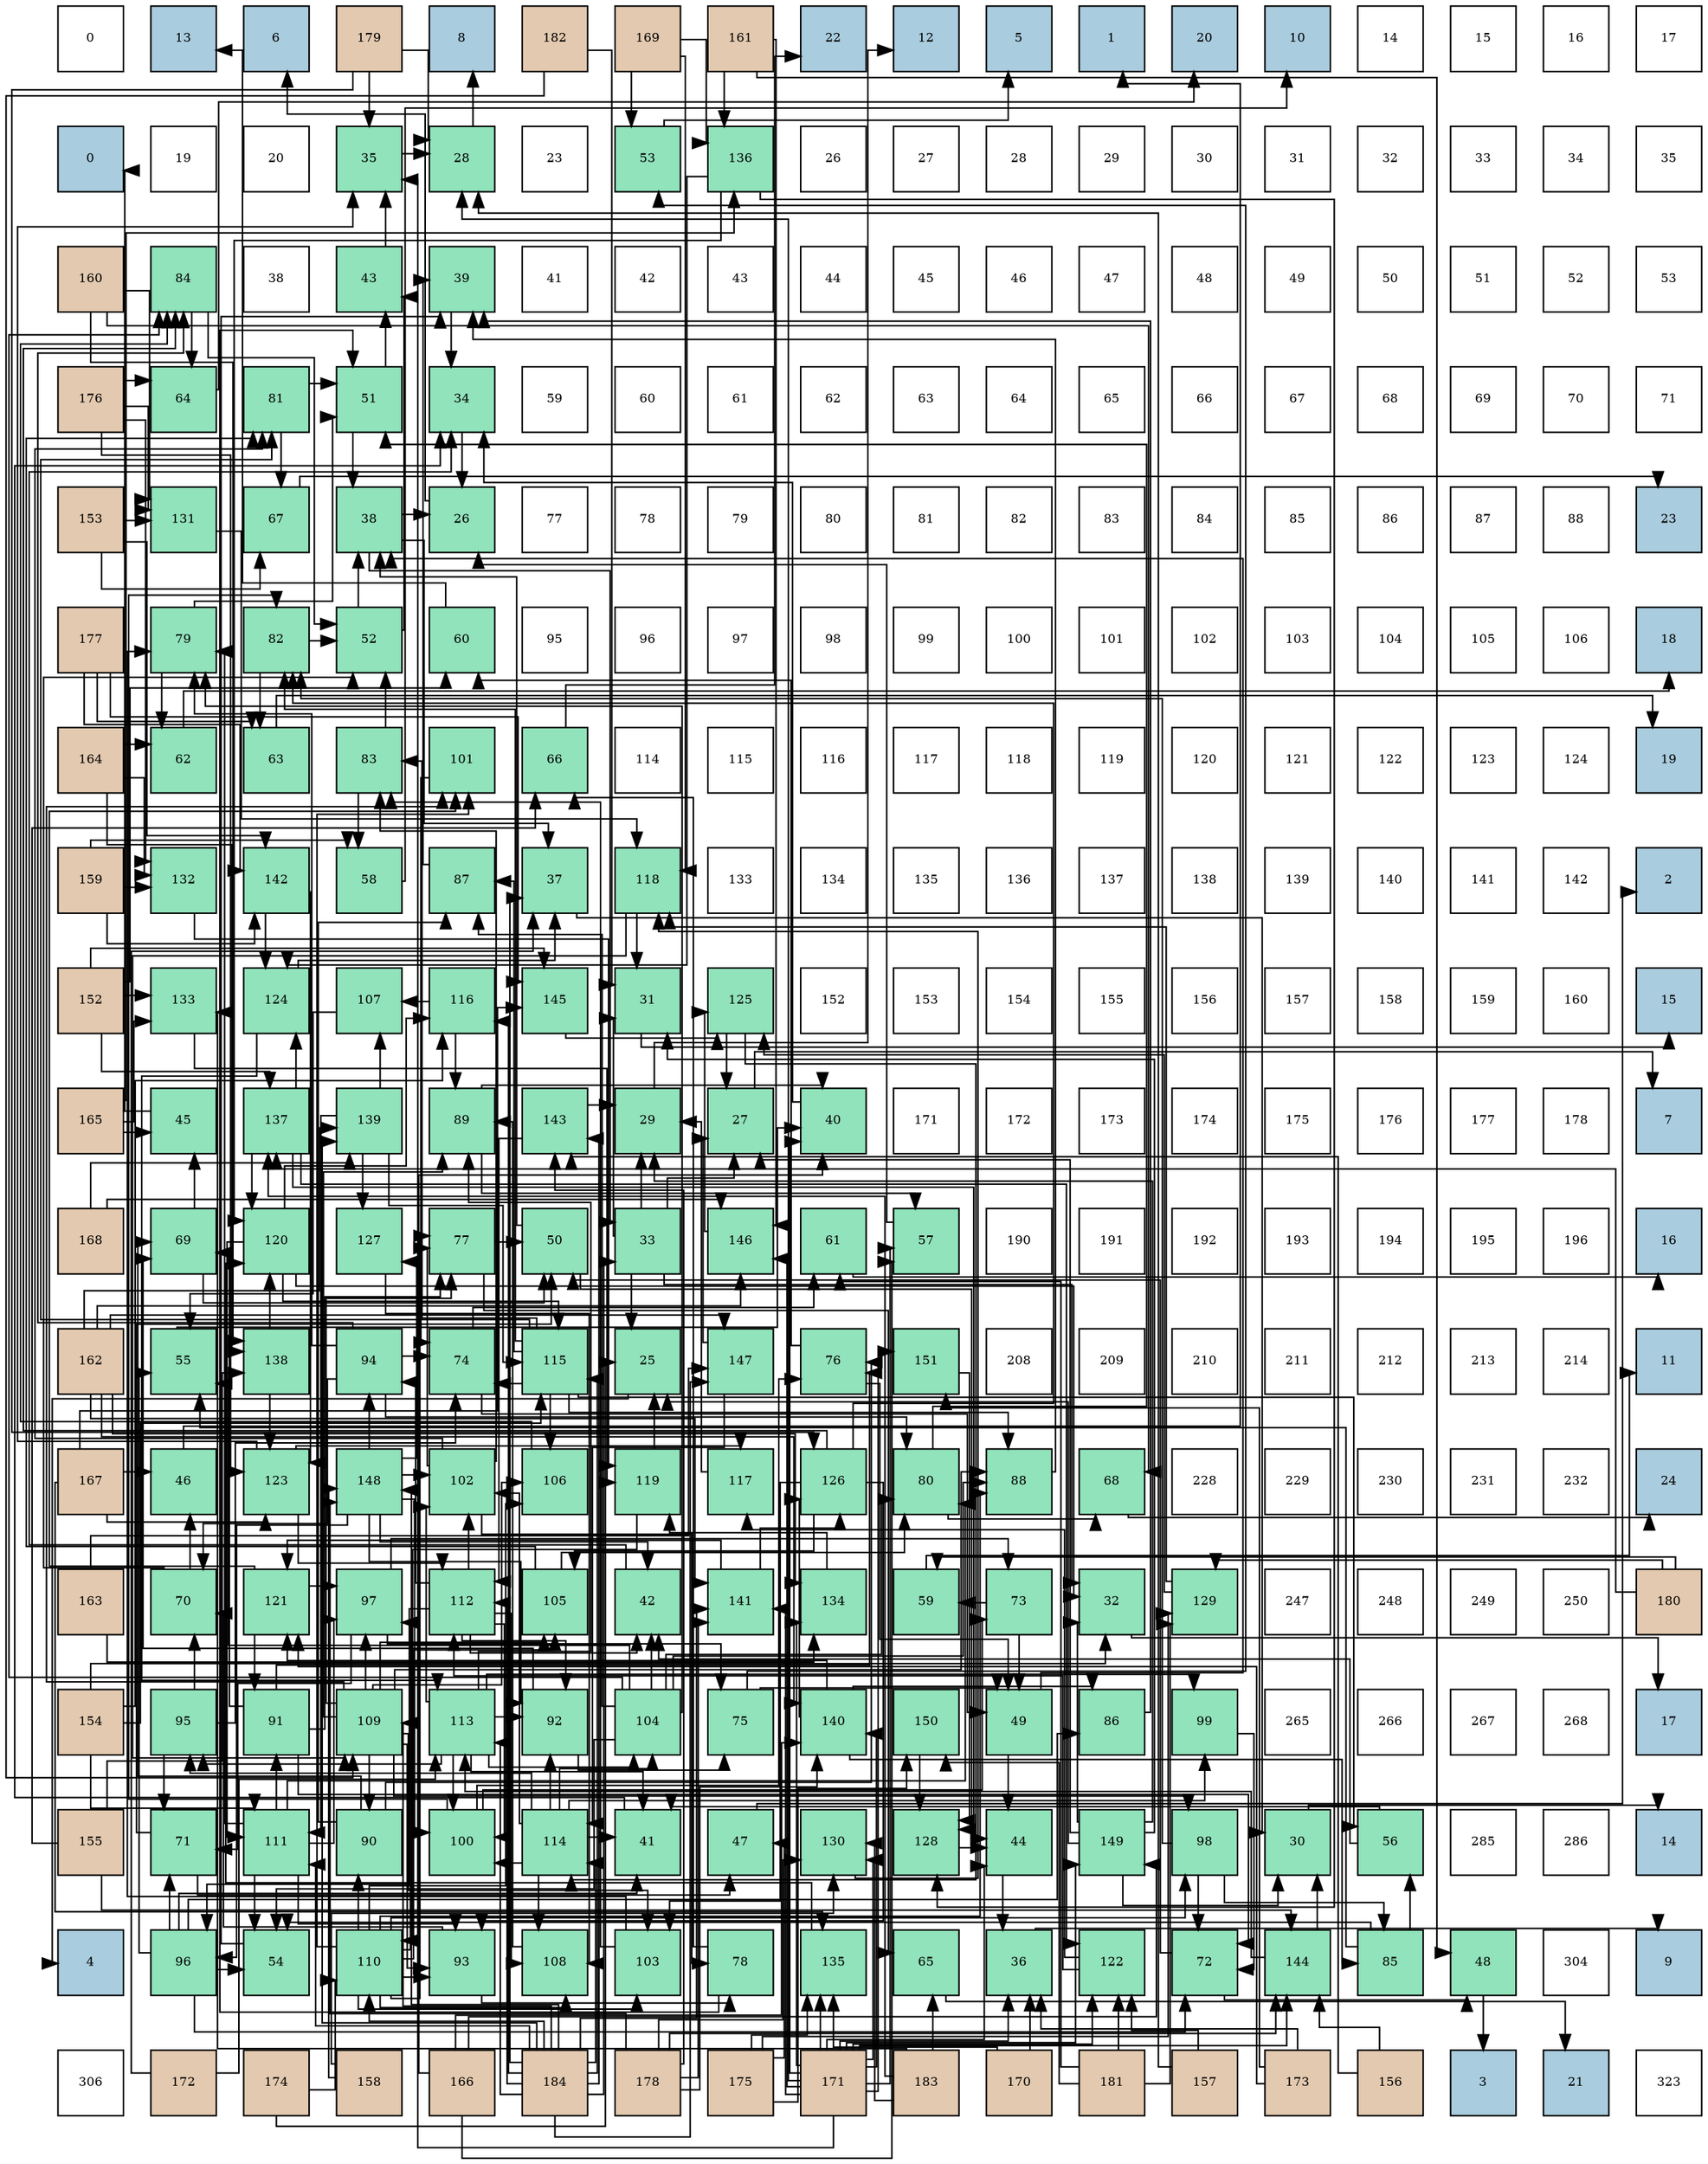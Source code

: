 digraph layout{
 rankdir=TB;
 splines=ortho;
 node [style=filled shape=square fixedsize=true width=0.6];
0[label="0", fontsize=8, fillcolor="#ffffff"];
1[label="13", fontsize=8, fillcolor="#a9ccde"];
2[label="6", fontsize=8, fillcolor="#a9ccde"];
3[label="179", fontsize=8, fillcolor="#e3c9af"];
4[label="8", fontsize=8, fillcolor="#a9ccde"];
5[label="182", fontsize=8, fillcolor="#e3c9af"];
6[label="169", fontsize=8, fillcolor="#e3c9af"];
7[label="161", fontsize=8, fillcolor="#e3c9af"];
8[label="22", fontsize=8, fillcolor="#a9ccde"];
9[label="12", fontsize=8, fillcolor="#a9ccde"];
10[label="5", fontsize=8, fillcolor="#a9ccde"];
11[label="1", fontsize=8, fillcolor="#a9ccde"];
12[label="20", fontsize=8, fillcolor="#a9ccde"];
13[label="10", fontsize=8, fillcolor="#a9ccde"];
14[label="14", fontsize=8, fillcolor="#ffffff"];
15[label="15", fontsize=8, fillcolor="#ffffff"];
16[label="16", fontsize=8, fillcolor="#ffffff"];
17[label="17", fontsize=8, fillcolor="#ffffff"];
18[label="0", fontsize=8, fillcolor="#a9ccde"];
19[label="19", fontsize=8, fillcolor="#ffffff"];
20[label="20", fontsize=8, fillcolor="#ffffff"];
21[label="35", fontsize=8, fillcolor="#91e3bb"];
22[label="28", fontsize=8, fillcolor="#91e3bb"];
23[label="23", fontsize=8, fillcolor="#ffffff"];
24[label="53", fontsize=8, fillcolor="#91e3bb"];
25[label="136", fontsize=8, fillcolor="#91e3bb"];
26[label="26", fontsize=8, fillcolor="#ffffff"];
27[label="27", fontsize=8, fillcolor="#ffffff"];
28[label="28", fontsize=8, fillcolor="#ffffff"];
29[label="29", fontsize=8, fillcolor="#ffffff"];
30[label="30", fontsize=8, fillcolor="#ffffff"];
31[label="31", fontsize=8, fillcolor="#ffffff"];
32[label="32", fontsize=8, fillcolor="#ffffff"];
33[label="33", fontsize=8, fillcolor="#ffffff"];
34[label="34", fontsize=8, fillcolor="#ffffff"];
35[label="35", fontsize=8, fillcolor="#ffffff"];
36[label="160", fontsize=8, fillcolor="#e3c9af"];
37[label="84", fontsize=8, fillcolor="#91e3bb"];
38[label="38", fontsize=8, fillcolor="#ffffff"];
39[label="43", fontsize=8, fillcolor="#91e3bb"];
40[label="39", fontsize=8, fillcolor="#91e3bb"];
41[label="41", fontsize=8, fillcolor="#ffffff"];
42[label="42", fontsize=8, fillcolor="#ffffff"];
43[label="43", fontsize=8, fillcolor="#ffffff"];
44[label="44", fontsize=8, fillcolor="#ffffff"];
45[label="45", fontsize=8, fillcolor="#ffffff"];
46[label="46", fontsize=8, fillcolor="#ffffff"];
47[label="47", fontsize=8, fillcolor="#ffffff"];
48[label="48", fontsize=8, fillcolor="#ffffff"];
49[label="49", fontsize=8, fillcolor="#ffffff"];
50[label="50", fontsize=8, fillcolor="#ffffff"];
51[label="51", fontsize=8, fillcolor="#ffffff"];
52[label="52", fontsize=8, fillcolor="#ffffff"];
53[label="53", fontsize=8, fillcolor="#ffffff"];
54[label="176", fontsize=8, fillcolor="#e3c9af"];
55[label="64", fontsize=8, fillcolor="#91e3bb"];
56[label="81", fontsize=8, fillcolor="#91e3bb"];
57[label="51", fontsize=8, fillcolor="#91e3bb"];
58[label="34", fontsize=8, fillcolor="#91e3bb"];
59[label="59", fontsize=8, fillcolor="#ffffff"];
60[label="60", fontsize=8, fillcolor="#ffffff"];
61[label="61", fontsize=8, fillcolor="#ffffff"];
62[label="62", fontsize=8, fillcolor="#ffffff"];
63[label="63", fontsize=8, fillcolor="#ffffff"];
64[label="64", fontsize=8, fillcolor="#ffffff"];
65[label="65", fontsize=8, fillcolor="#ffffff"];
66[label="66", fontsize=8, fillcolor="#ffffff"];
67[label="67", fontsize=8, fillcolor="#ffffff"];
68[label="68", fontsize=8, fillcolor="#ffffff"];
69[label="69", fontsize=8, fillcolor="#ffffff"];
70[label="70", fontsize=8, fillcolor="#ffffff"];
71[label="71", fontsize=8, fillcolor="#ffffff"];
72[label="153", fontsize=8, fillcolor="#e3c9af"];
73[label="131", fontsize=8, fillcolor="#91e3bb"];
74[label="67", fontsize=8, fillcolor="#91e3bb"];
75[label="38", fontsize=8, fillcolor="#91e3bb"];
76[label="26", fontsize=8, fillcolor="#91e3bb"];
77[label="77", fontsize=8, fillcolor="#ffffff"];
78[label="78", fontsize=8, fillcolor="#ffffff"];
79[label="79", fontsize=8, fillcolor="#ffffff"];
80[label="80", fontsize=8, fillcolor="#ffffff"];
81[label="81", fontsize=8, fillcolor="#ffffff"];
82[label="82", fontsize=8, fillcolor="#ffffff"];
83[label="83", fontsize=8, fillcolor="#ffffff"];
84[label="84", fontsize=8, fillcolor="#ffffff"];
85[label="85", fontsize=8, fillcolor="#ffffff"];
86[label="86", fontsize=8, fillcolor="#ffffff"];
87[label="87", fontsize=8, fillcolor="#ffffff"];
88[label="88", fontsize=8, fillcolor="#ffffff"];
89[label="23", fontsize=8, fillcolor="#a9ccde"];
90[label="177", fontsize=8, fillcolor="#e3c9af"];
91[label="79", fontsize=8, fillcolor="#91e3bb"];
92[label="82", fontsize=8, fillcolor="#91e3bb"];
93[label="52", fontsize=8, fillcolor="#91e3bb"];
94[label="60", fontsize=8, fillcolor="#91e3bb"];
95[label="95", fontsize=8, fillcolor="#ffffff"];
96[label="96", fontsize=8, fillcolor="#ffffff"];
97[label="97", fontsize=8, fillcolor="#ffffff"];
98[label="98", fontsize=8, fillcolor="#ffffff"];
99[label="99", fontsize=8, fillcolor="#ffffff"];
100[label="100", fontsize=8, fillcolor="#ffffff"];
101[label="101", fontsize=8, fillcolor="#ffffff"];
102[label="102", fontsize=8, fillcolor="#ffffff"];
103[label="103", fontsize=8, fillcolor="#ffffff"];
104[label="104", fontsize=8, fillcolor="#ffffff"];
105[label="105", fontsize=8, fillcolor="#ffffff"];
106[label="106", fontsize=8, fillcolor="#ffffff"];
107[label="18", fontsize=8, fillcolor="#a9ccde"];
108[label="164", fontsize=8, fillcolor="#e3c9af"];
109[label="62", fontsize=8, fillcolor="#91e3bb"];
110[label="63", fontsize=8, fillcolor="#91e3bb"];
111[label="83", fontsize=8, fillcolor="#91e3bb"];
112[label="101", fontsize=8, fillcolor="#91e3bb"];
113[label="66", fontsize=8, fillcolor="#91e3bb"];
114[label="114", fontsize=8, fillcolor="#ffffff"];
115[label="115", fontsize=8, fillcolor="#ffffff"];
116[label="116", fontsize=8, fillcolor="#ffffff"];
117[label="117", fontsize=8, fillcolor="#ffffff"];
118[label="118", fontsize=8, fillcolor="#ffffff"];
119[label="119", fontsize=8, fillcolor="#ffffff"];
120[label="120", fontsize=8, fillcolor="#ffffff"];
121[label="121", fontsize=8, fillcolor="#ffffff"];
122[label="122", fontsize=8, fillcolor="#ffffff"];
123[label="123", fontsize=8, fillcolor="#ffffff"];
124[label="124", fontsize=8, fillcolor="#ffffff"];
125[label="19", fontsize=8, fillcolor="#a9ccde"];
126[label="159", fontsize=8, fillcolor="#e3c9af"];
127[label="132", fontsize=8, fillcolor="#91e3bb"];
128[label="142", fontsize=8, fillcolor="#91e3bb"];
129[label="58", fontsize=8, fillcolor="#91e3bb"];
130[label="87", fontsize=8, fillcolor="#91e3bb"];
131[label="37", fontsize=8, fillcolor="#91e3bb"];
132[label="118", fontsize=8, fillcolor="#91e3bb"];
133[label="133", fontsize=8, fillcolor="#ffffff"];
134[label="134", fontsize=8, fillcolor="#ffffff"];
135[label="135", fontsize=8, fillcolor="#ffffff"];
136[label="136", fontsize=8, fillcolor="#ffffff"];
137[label="137", fontsize=8, fillcolor="#ffffff"];
138[label="138", fontsize=8, fillcolor="#ffffff"];
139[label="139", fontsize=8, fillcolor="#ffffff"];
140[label="140", fontsize=8, fillcolor="#ffffff"];
141[label="141", fontsize=8, fillcolor="#ffffff"];
142[label="142", fontsize=8, fillcolor="#ffffff"];
143[label="2", fontsize=8, fillcolor="#a9ccde"];
144[label="152", fontsize=8, fillcolor="#e3c9af"];
145[label="133", fontsize=8, fillcolor="#91e3bb"];
146[label="124", fontsize=8, fillcolor="#91e3bb"];
147[label="107", fontsize=8, fillcolor="#91e3bb"];
148[label="116", fontsize=8, fillcolor="#91e3bb"];
149[label="145", fontsize=8, fillcolor="#91e3bb"];
150[label="31", fontsize=8, fillcolor="#91e3bb"];
151[label="125", fontsize=8, fillcolor="#91e3bb"];
152[label="152", fontsize=8, fillcolor="#ffffff"];
153[label="153", fontsize=8, fillcolor="#ffffff"];
154[label="154", fontsize=8, fillcolor="#ffffff"];
155[label="155", fontsize=8, fillcolor="#ffffff"];
156[label="156", fontsize=8, fillcolor="#ffffff"];
157[label="157", fontsize=8, fillcolor="#ffffff"];
158[label="158", fontsize=8, fillcolor="#ffffff"];
159[label="159", fontsize=8, fillcolor="#ffffff"];
160[label="160", fontsize=8, fillcolor="#ffffff"];
161[label="15", fontsize=8, fillcolor="#a9ccde"];
162[label="165", fontsize=8, fillcolor="#e3c9af"];
163[label="45", fontsize=8, fillcolor="#91e3bb"];
164[label="137", fontsize=8, fillcolor="#91e3bb"];
165[label="139", fontsize=8, fillcolor="#91e3bb"];
166[label="89", fontsize=8, fillcolor="#91e3bb"];
167[label="143", fontsize=8, fillcolor="#91e3bb"];
168[label="29", fontsize=8, fillcolor="#91e3bb"];
169[label="27", fontsize=8, fillcolor="#91e3bb"];
170[label="40", fontsize=8, fillcolor="#91e3bb"];
171[label="171", fontsize=8, fillcolor="#ffffff"];
172[label="172", fontsize=8, fillcolor="#ffffff"];
173[label="173", fontsize=8, fillcolor="#ffffff"];
174[label="174", fontsize=8, fillcolor="#ffffff"];
175[label="175", fontsize=8, fillcolor="#ffffff"];
176[label="176", fontsize=8, fillcolor="#ffffff"];
177[label="177", fontsize=8, fillcolor="#ffffff"];
178[label="178", fontsize=8, fillcolor="#ffffff"];
179[label="7", fontsize=8, fillcolor="#a9ccde"];
180[label="168", fontsize=8, fillcolor="#e3c9af"];
181[label="69", fontsize=8, fillcolor="#91e3bb"];
182[label="120", fontsize=8, fillcolor="#91e3bb"];
183[label="127", fontsize=8, fillcolor="#91e3bb"];
184[label="77", fontsize=8, fillcolor="#91e3bb"];
185[label="50", fontsize=8, fillcolor="#91e3bb"];
186[label="33", fontsize=8, fillcolor="#91e3bb"];
187[label="146", fontsize=8, fillcolor="#91e3bb"];
188[label="61", fontsize=8, fillcolor="#91e3bb"];
189[label="57", fontsize=8, fillcolor="#91e3bb"];
190[label="190", fontsize=8, fillcolor="#ffffff"];
191[label="191", fontsize=8, fillcolor="#ffffff"];
192[label="192", fontsize=8, fillcolor="#ffffff"];
193[label="193", fontsize=8, fillcolor="#ffffff"];
194[label="194", fontsize=8, fillcolor="#ffffff"];
195[label="195", fontsize=8, fillcolor="#ffffff"];
196[label="196", fontsize=8, fillcolor="#ffffff"];
197[label="16", fontsize=8, fillcolor="#a9ccde"];
198[label="162", fontsize=8, fillcolor="#e3c9af"];
199[label="55", fontsize=8, fillcolor="#91e3bb"];
200[label="138", fontsize=8, fillcolor="#91e3bb"];
201[label="94", fontsize=8, fillcolor="#91e3bb"];
202[label="74", fontsize=8, fillcolor="#91e3bb"];
203[label="115", fontsize=8, fillcolor="#91e3bb"];
204[label="25", fontsize=8, fillcolor="#91e3bb"];
205[label="147", fontsize=8, fillcolor="#91e3bb"];
206[label="76", fontsize=8, fillcolor="#91e3bb"];
207[label="151", fontsize=8, fillcolor="#91e3bb"];
208[label="208", fontsize=8, fillcolor="#ffffff"];
209[label="209", fontsize=8, fillcolor="#ffffff"];
210[label="210", fontsize=8, fillcolor="#ffffff"];
211[label="211", fontsize=8, fillcolor="#ffffff"];
212[label="212", fontsize=8, fillcolor="#ffffff"];
213[label="213", fontsize=8, fillcolor="#ffffff"];
214[label="214", fontsize=8, fillcolor="#ffffff"];
215[label="11", fontsize=8, fillcolor="#a9ccde"];
216[label="167", fontsize=8, fillcolor="#e3c9af"];
217[label="46", fontsize=8, fillcolor="#91e3bb"];
218[label="123", fontsize=8, fillcolor="#91e3bb"];
219[label="148", fontsize=8, fillcolor="#91e3bb"];
220[label="102", fontsize=8, fillcolor="#91e3bb"];
221[label="106", fontsize=8, fillcolor="#91e3bb"];
222[label="119", fontsize=8, fillcolor="#91e3bb"];
223[label="117", fontsize=8, fillcolor="#91e3bb"];
224[label="126", fontsize=8, fillcolor="#91e3bb"];
225[label="80", fontsize=8, fillcolor="#91e3bb"];
226[label="88", fontsize=8, fillcolor="#91e3bb"];
227[label="68", fontsize=8, fillcolor="#91e3bb"];
228[label="228", fontsize=8, fillcolor="#ffffff"];
229[label="229", fontsize=8, fillcolor="#ffffff"];
230[label="230", fontsize=8, fillcolor="#ffffff"];
231[label="231", fontsize=8, fillcolor="#ffffff"];
232[label="232", fontsize=8, fillcolor="#ffffff"];
233[label="24", fontsize=8, fillcolor="#a9ccde"];
234[label="163", fontsize=8, fillcolor="#e3c9af"];
235[label="70", fontsize=8, fillcolor="#91e3bb"];
236[label="121", fontsize=8, fillcolor="#91e3bb"];
237[label="97", fontsize=8, fillcolor="#91e3bb"];
238[label="112", fontsize=8, fillcolor="#91e3bb"];
239[label="105", fontsize=8, fillcolor="#91e3bb"];
240[label="42", fontsize=8, fillcolor="#91e3bb"];
241[label="141", fontsize=8, fillcolor="#91e3bb"];
242[label="134", fontsize=8, fillcolor="#91e3bb"];
243[label="59", fontsize=8, fillcolor="#91e3bb"];
244[label="73", fontsize=8, fillcolor="#91e3bb"];
245[label="32", fontsize=8, fillcolor="#91e3bb"];
246[label="129", fontsize=8, fillcolor="#91e3bb"];
247[label="247", fontsize=8, fillcolor="#ffffff"];
248[label="248", fontsize=8, fillcolor="#ffffff"];
249[label="249", fontsize=8, fillcolor="#ffffff"];
250[label="250", fontsize=8, fillcolor="#ffffff"];
251[label="180", fontsize=8, fillcolor="#e3c9af"];
252[label="154", fontsize=8, fillcolor="#e3c9af"];
253[label="95", fontsize=8, fillcolor="#91e3bb"];
254[label="91", fontsize=8, fillcolor="#91e3bb"];
255[label="109", fontsize=8, fillcolor="#91e3bb"];
256[label="113", fontsize=8, fillcolor="#91e3bb"];
257[label="92", fontsize=8, fillcolor="#91e3bb"];
258[label="104", fontsize=8, fillcolor="#91e3bb"];
259[label="75", fontsize=8, fillcolor="#91e3bb"];
260[label="140", fontsize=8, fillcolor="#91e3bb"];
261[label="150", fontsize=8, fillcolor="#91e3bb"];
262[label="49", fontsize=8, fillcolor="#91e3bb"];
263[label="86", fontsize=8, fillcolor="#91e3bb"];
264[label="99", fontsize=8, fillcolor="#91e3bb"];
265[label="265", fontsize=8, fillcolor="#ffffff"];
266[label="266", fontsize=8, fillcolor="#ffffff"];
267[label="267", fontsize=8, fillcolor="#ffffff"];
268[label="268", fontsize=8, fillcolor="#ffffff"];
269[label="17", fontsize=8, fillcolor="#a9ccde"];
270[label="155", fontsize=8, fillcolor="#e3c9af"];
271[label="71", fontsize=8, fillcolor="#91e3bb"];
272[label="111", fontsize=8, fillcolor="#91e3bb"];
273[label="90", fontsize=8, fillcolor="#91e3bb"];
274[label="100", fontsize=8, fillcolor="#91e3bb"];
275[label="114", fontsize=8, fillcolor="#91e3bb"];
276[label="41", fontsize=8, fillcolor="#91e3bb"];
277[label="47", fontsize=8, fillcolor="#91e3bb"];
278[label="130", fontsize=8, fillcolor="#91e3bb"];
279[label="128", fontsize=8, fillcolor="#91e3bb"];
280[label="44", fontsize=8, fillcolor="#91e3bb"];
281[label="149", fontsize=8, fillcolor="#91e3bb"];
282[label="98", fontsize=8, fillcolor="#91e3bb"];
283[label="30", fontsize=8, fillcolor="#91e3bb"];
284[label="56", fontsize=8, fillcolor="#91e3bb"];
285[label="285", fontsize=8, fillcolor="#ffffff"];
286[label="286", fontsize=8, fillcolor="#ffffff"];
287[label="14", fontsize=8, fillcolor="#a9ccde"];
288[label="4", fontsize=8, fillcolor="#a9ccde"];
289[label="96", fontsize=8, fillcolor="#91e3bb"];
290[label="54", fontsize=8, fillcolor="#91e3bb"];
291[label="110", fontsize=8, fillcolor="#91e3bb"];
292[label="93", fontsize=8, fillcolor="#91e3bb"];
293[label="108", fontsize=8, fillcolor="#91e3bb"];
294[label="103", fontsize=8, fillcolor="#91e3bb"];
295[label="78", fontsize=8, fillcolor="#91e3bb"];
296[label="135", fontsize=8, fillcolor="#91e3bb"];
297[label="65", fontsize=8, fillcolor="#91e3bb"];
298[label="36", fontsize=8, fillcolor="#91e3bb"];
299[label="122", fontsize=8, fillcolor="#91e3bb"];
300[label="72", fontsize=8, fillcolor="#91e3bb"];
301[label="144", fontsize=8, fillcolor="#91e3bb"];
302[label="85", fontsize=8, fillcolor="#91e3bb"];
303[label="48", fontsize=8, fillcolor="#91e3bb"];
304[label="304", fontsize=8, fillcolor="#ffffff"];
305[label="9", fontsize=8, fillcolor="#a9ccde"];
306[label="306", fontsize=8, fillcolor="#ffffff"];
307[label="172", fontsize=8, fillcolor="#e3c9af"];
308[label="174", fontsize=8, fillcolor="#e3c9af"];
309[label="158", fontsize=8, fillcolor="#e3c9af"];
310[label="166", fontsize=8, fillcolor="#e3c9af"];
311[label="184", fontsize=8, fillcolor="#e3c9af"];
312[label="178", fontsize=8, fillcolor="#e3c9af"];
313[label="175", fontsize=8, fillcolor="#e3c9af"];
314[label="171", fontsize=8, fillcolor="#e3c9af"];
315[label="183", fontsize=8, fillcolor="#e3c9af"];
316[label="170", fontsize=8, fillcolor="#e3c9af"];
317[label="181", fontsize=8, fillcolor="#e3c9af"];
318[label="157", fontsize=8, fillcolor="#e3c9af"];
319[label="173", fontsize=8, fillcolor="#e3c9af"];
320[label="156", fontsize=8, fillcolor="#e3c9af"];
321[label="3", fontsize=8, fillcolor="#a9ccde"];
322[label="21", fontsize=8, fillcolor="#a9ccde"];
323[label="323", fontsize=8, fillcolor="#ffffff"];
edge [constraint=false, style=vis];204 -> 288;
76 -> 2;
169 -> 179;
22 -> 4;
168 -> 9;
283 -> 287;
150 -> 161;
245 -> 269;
186 -> 204;
186 -> 169;
186 -> 168;
186 -> 150;
186 -> 245;
58 -> 76;
21 -> 22;
298 -> 305;
131 -> 283;
75 -> 76;
75 -> 186;
75 -> 131;
40 -> 58;
170 -> 58;
276 -> 58;
240 -> 58;
39 -> 21;
280 -> 298;
163 -> 18;
217 -> 11;
277 -> 143;
303 -> 321;
262 -> 75;
262 -> 280;
185 -> 75;
185 -> 280;
57 -> 75;
57 -> 39;
93 -> 75;
93 -> 39;
24 -> 10;
290 -> 40;
199 -> 170;
284 -> 276;
284 -> 240;
189 -> 76;
129 -> 13;
243 -> 215;
94 -> 1;
188 -> 197;
109 -> 107;
110 -> 125;
55 -> 12;
297 -> 322;
113 -> 8;
74 -> 89;
227 -> 233;
181 -> 163;
181 -> 185;
235 -> 217;
235 -> 93;
271 -> 277;
271 -> 185;
300 -> 303;
300 -> 185;
244 -> 262;
244 -> 243;
202 -> 262;
202 -> 188;
259 -> 262;
259 -> 24;
206 -> 262;
206 -> 94;
184 -> 185;
184 -> 297;
295 -> 57;
295 -> 113;
91 -> 57;
91 -> 109;
225 -> 57;
225 -> 227;
56 -> 57;
56 -> 74;
92 -> 93;
92 -> 110;
111 -> 93;
111 -> 129;
37 -> 93;
37 -> 55;
302 -> 290;
302 -> 199;
302 -> 284;
263 -> 40;
130 -> 40;
226 -> 40;
166 -> 170;
166 -> 189;
273 -> 181;
273 -> 206;
273 -> 130;
254 -> 181;
254 -> 300;
254 -> 206;
254 -> 184;
257 -> 181;
257 -> 259;
292 -> 235;
292 -> 295;
201 -> 235;
201 -> 202;
201 -> 91;
201 -> 225;
201 -> 37;
253 -> 235;
253 -> 271;
253 -> 202;
289 -> 276;
289 -> 290;
289 -> 199;
289 -> 271;
289 -> 300;
289 -> 263;
237 -> 271;
237 -> 244;
237 -> 259;
282 -> 300;
282 -> 92;
282 -> 302;
264 -> 300;
274 -> 244;
274 -> 206;
274 -> 92;
112 -> 202;
220 -> 184;
220 -> 295;
220 -> 56;
220 -> 111;
294 -> 91;
294 -> 111;
258 -> 240;
258 -> 290;
258 -> 199;
258 -> 91;
258 -> 225;
258 -> 37;
258 -> 130;
258 -> 226;
239 -> 225;
239 -> 56;
221 -> 37;
147 -> 199;
293 -> 166;
255 -> 184;
255 -> 226;
255 -> 166;
255 -> 273;
255 -> 292;
255 -> 237;
255 -> 282;
255 -> 112;
255 -> 294;
255 -> 239;
255 -> 221;
291 -> 184;
291 -> 226;
291 -> 273;
291 -> 292;
291 -> 237;
291 -> 282;
291 -> 112;
291 -> 294;
291 -> 239;
291 -> 221;
291 -> 293;
272 -> 290;
272 -> 91;
272 -> 225;
272 -> 254;
272 -> 292;
272 -> 237;
238 -> 240;
238 -> 257;
238 -> 201;
238 -> 289;
238 -> 274;
238 -> 220;
238 -> 293;
256 -> 276;
256 -> 166;
256 -> 257;
256 -> 253;
256 -> 264;
256 -> 274;
256 -> 220;
256 -> 258;
275 -> 276;
275 -> 257;
275 -> 253;
275 -> 264;
275 -> 274;
275 -> 220;
275 -> 258;
275 -> 293;
203 -> 284;
203 -> 202;
203 -> 56;
203 -> 92;
203 -> 111;
203 -> 130;
203 -> 226;
203 -> 221;
148 -> 166;
148 -> 147;
223 -> 168;
132 -> 150;
132 -> 255;
222 -> 204;
222 -> 291;
182 -> 245;
182 -> 272;
182 -> 203;
182 -> 148;
236 -> 254;
236 -> 237;
236 -> 112;
299 -> 238;
299 -> 223;
218 -> 21;
218 -> 238;
218 -> 223;
146 -> 131;
146 -> 256;
151 -> 169;
151 -> 275;
224 -> 92;
224 -> 37;
224 -> 292;
224 -> 294;
224 -> 239;
183 -> 293;
279 -> 280;
246 -> 132;
246 -> 151;
278 -> 132;
73 -> 132;
127 -> 222;
145 -> 222;
242 -> 222;
296 -> 182;
25 -> 182;
25 -> 146;
25 -> 279;
164 -> 182;
164 -> 299;
164 -> 146;
164 -> 279;
200 -> 182;
200 -> 218;
165 -> 147;
165 -> 272;
165 -> 203;
165 -> 183;
260 -> 302;
260 -> 263;
260 -> 236;
260 -> 224;
241 -> 236;
241 -> 224;
128 -> 218;
128 -> 146;
167 -> 168;
167 -> 238;
301 -> 283;
301 -> 256;
149 -> 151;
187 -> 151;
205 -> 169;
205 -> 275;
219 -> 240;
219 -> 257;
219 -> 201;
219 -> 289;
219 -> 274;
219 -> 220;
219 -> 183;
281 -> 204;
281 -> 169;
281 -> 168;
281 -> 283;
281 -> 150;
281 -> 245;
261 -> 279;
207 -> 279;
144 -> 94;
144 -> 145;
144 -> 164;
144 -> 149;
72 -> 74;
72 -> 73;
72 -> 128;
252 -> 245;
252 -> 272;
252 -> 203;
252 -> 148;
270 -> 113;
270 -> 200;
270 -> 301;
320 -> 167;
320 -> 301;
318 -> 22;
318 -> 299;
309 -> 278;
309 -> 219;
126 -> 129;
126 -> 127;
126 -> 128;
36 -> 227;
36 -> 73;
36 -> 200;
7 -> 303;
7 -> 25;
7 -> 187;
198 -> 242;
198 -> 165;
198 -> 260;
198 -> 241;
198 -> 187;
198 -> 205;
234 -> 242;
234 -> 205;
108 -> 109;
108 -> 127;
108 -> 200;
162 -> 163;
162 -> 145;
162 -> 25;
310 -> 170;
310 -> 189;
310 -> 260;
310 -> 281;
216 -> 217;
216 -> 218;
216 -> 296;
216 -> 149;
180 -> 165;
180 -> 187;
6 -> 24;
6 -> 132;
6 -> 25;
316 -> 298;
316 -> 296;
314 -> 22;
314 -> 21;
314 -> 298;
314 -> 170;
314 -> 280;
314 -> 189;
314 -> 299;
314 -> 278;
314 -> 242;
314 -> 296;
314 -> 260;
314 -> 241;
314 -> 301;
314 -> 187;
314 -> 281;
314 -> 207;
307 -> 131;
307 -> 256;
319 -> 298;
319 -> 236;
319 -> 207;
308 -> 204;
308 -> 291;
313 -> 277;
313 -> 246;
313 -> 296;
313 -> 261;
54 -> 55;
54 -> 218;
54 -> 73;
54 -> 127;
90 -> 110;
90 -> 128;
90 -> 149;
312 -> 278;
312 -> 260;
312 -> 241;
312 -> 167;
312 -> 301;
312 -> 219;
3 -> 22;
3 -> 21;
3 -> 224;
251 -> 243;
251 -> 246;
251 -> 164;
317 -> 188;
317 -> 299;
317 -> 246;
317 -> 261;
5 -> 150;
5 -> 255;
315 -> 297;
315 -> 278;
315 -> 145;
315 -> 164;
311 -> 186;
311 -> 131;
311 -> 255;
311 -> 291;
311 -> 272;
311 -> 238;
311 -> 256;
311 -> 275;
311 -> 203;
311 -> 148;
311 -> 165;
311 -> 241;
311 -> 167;
311 -> 205;
311 -> 219;
edge [constraint=true, style=invis];
0 -> 18 -> 36 -> 54 -> 72 -> 90 -> 108 -> 126 -> 144 -> 162 -> 180 -> 198 -> 216 -> 234 -> 252 -> 270 -> 288 -> 306;
1 -> 19 -> 37 -> 55 -> 73 -> 91 -> 109 -> 127 -> 145 -> 163 -> 181 -> 199 -> 217 -> 235 -> 253 -> 271 -> 289 -> 307;
2 -> 20 -> 38 -> 56 -> 74 -> 92 -> 110 -> 128 -> 146 -> 164 -> 182 -> 200 -> 218 -> 236 -> 254 -> 272 -> 290 -> 308;
3 -> 21 -> 39 -> 57 -> 75 -> 93 -> 111 -> 129 -> 147 -> 165 -> 183 -> 201 -> 219 -> 237 -> 255 -> 273 -> 291 -> 309;
4 -> 22 -> 40 -> 58 -> 76 -> 94 -> 112 -> 130 -> 148 -> 166 -> 184 -> 202 -> 220 -> 238 -> 256 -> 274 -> 292 -> 310;
5 -> 23 -> 41 -> 59 -> 77 -> 95 -> 113 -> 131 -> 149 -> 167 -> 185 -> 203 -> 221 -> 239 -> 257 -> 275 -> 293 -> 311;
6 -> 24 -> 42 -> 60 -> 78 -> 96 -> 114 -> 132 -> 150 -> 168 -> 186 -> 204 -> 222 -> 240 -> 258 -> 276 -> 294 -> 312;
7 -> 25 -> 43 -> 61 -> 79 -> 97 -> 115 -> 133 -> 151 -> 169 -> 187 -> 205 -> 223 -> 241 -> 259 -> 277 -> 295 -> 313;
8 -> 26 -> 44 -> 62 -> 80 -> 98 -> 116 -> 134 -> 152 -> 170 -> 188 -> 206 -> 224 -> 242 -> 260 -> 278 -> 296 -> 314;
9 -> 27 -> 45 -> 63 -> 81 -> 99 -> 117 -> 135 -> 153 -> 171 -> 189 -> 207 -> 225 -> 243 -> 261 -> 279 -> 297 -> 315;
10 -> 28 -> 46 -> 64 -> 82 -> 100 -> 118 -> 136 -> 154 -> 172 -> 190 -> 208 -> 226 -> 244 -> 262 -> 280 -> 298 -> 316;
11 -> 29 -> 47 -> 65 -> 83 -> 101 -> 119 -> 137 -> 155 -> 173 -> 191 -> 209 -> 227 -> 245 -> 263 -> 281 -> 299 -> 317;
12 -> 30 -> 48 -> 66 -> 84 -> 102 -> 120 -> 138 -> 156 -> 174 -> 192 -> 210 -> 228 -> 246 -> 264 -> 282 -> 300 -> 318;
13 -> 31 -> 49 -> 67 -> 85 -> 103 -> 121 -> 139 -> 157 -> 175 -> 193 -> 211 -> 229 -> 247 -> 265 -> 283 -> 301 -> 319;
14 -> 32 -> 50 -> 68 -> 86 -> 104 -> 122 -> 140 -> 158 -> 176 -> 194 -> 212 -> 230 -> 248 -> 266 -> 284 -> 302 -> 320;
15 -> 33 -> 51 -> 69 -> 87 -> 105 -> 123 -> 141 -> 159 -> 177 -> 195 -> 213 -> 231 -> 249 -> 267 -> 285 -> 303 -> 321;
16 -> 34 -> 52 -> 70 -> 88 -> 106 -> 124 -> 142 -> 160 -> 178 -> 196 -> 214 -> 232 -> 250 -> 268 -> 286 -> 304 -> 322;
17 -> 35 -> 53 -> 71 -> 89 -> 107 -> 125 -> 143 -> 161 -> 179 -> 197 -> 215 -> 233 -> 251 -> 269 -> 287 -> 305 -> 323;
rank = same {0 -> 1 -> 2 -> 3 -> 4 -> 5 -> 6 -> 7 -> 8 -> 9 -> 10 -> 11 -> 12 -> 13 -> 14 -> 15 -> 16 -> 17};
rank = same {18 -> 19 -> 20 -> 21 -> 22 -> 23 -> 24 -> 25 -> 26 -> 27 -> 28 -> 29 -> 30 -> 31 -> 32 -> 33 -> 34 -> 35};
rank = same {36 -> 37 -> 38 -> 39 -> 40 -> 41 -> 42 -> 43 -> 44 -> 45 -> 46 -> 47 -> 48 -> 49 -> 50 -> 51 -> 52 -> 53};
rank = same {54 -> 55 -> 56 -> 57 -> 58 -> 59 -> 60 -> 61 -> 62 -> 63 -> 64 -> 65 -> 66 -> 67 -> 68 -> 69 -> 70 -> 71};
rank = same {72 -> 73 -> 74 -> 75 -> 76 -> 77 -> 78 -> 79 -> 80 -> 81 -> 82 -> 83 -> 84 -> 85 -> 86 -> 87 -> 88 -> 89};
rank = same {90 -> 91 -> 92 -> 93 -> 94 -> 95 -> 96 -> 97 -> 98 -> 99 -> 100 -> 101 -> 102 -> 103 -> 104 -> 105 -> 106 -> 107};
rank = same {108 -> 109 -> 110 -> 111 -> 112 -> 113 -> 114 -> 115 -> 116 -> 117 -> 118 -> 119 -> 120 -> 121 -> 122 -> 123 -> 124 -> 125};
rank = same {126 -> 127 -> 128 -> 129 -> 130 -> 131 -> 132 -> 133 -> 134 -> 135 -> 136 -> 137 -> 138 -> 139 -> 140 -> 141 -> 142 -> 143};
rank = same {144 -> 145 -> 146 -> 147 -> 148 -> 149 -> 150 -> 151 -> 152 -> 153 -> 154 -> 155 -> 156 -> 157 -> 158 -> 159 -> 160 -> 161};
rank = same {162 -> 163 -> 164 -> 165 -> 166 -> 167 -> 168 -> 169 -> 170 -> 171 -> 172 -> 173 -> 174 -> 175 -> 176 -> 177 -> 178 -> 179};
rank = same {180 -> 181 -> 182 -> 183 -> 184 -> 185 -> 186 -> 187 -> 188 -> 189 -> 190 -> 191 -> 192 -> 193 -> 194 -> 195 -> 196 -> 197};
rank = same {198 -> 199 -> 200 -> 201 -> 202 -> 203 -> 204 -> 205 -> 206 -> 207 -> 208 -> 209 -> 210 -> 211 -> 212 -> 213 -> 214 -> 215};
rank = same {216 -> 217 -> 218 -> 219 -> 220 -> 221 -> 222 -> 223 -> 224 -> 225 -> 226 -> 227 -> 228 -> 229 -> 230 -> 231 -> 232 -> 233};
rank = same {234 -> 235 -> 236 -> 237 -> 238 -> 239 -> 240 -> 241 -> 242 -> 243 -> 244 -> 245 -> 246 -> 247 -> 248 -> 249 -> 250 -> 251};
rank = same {252 -> 253 -> 254 -> 255 -> 256 -> 257 -> 258 -> 259 -> 260 -> 261 -> 262 -> 263 -> 264 -> 265 -> 266 -> 267 -> 268 -> 269};
rank = same {270 -> 271 -> 272 -> 273 -> 274 -> 275 -> 276 -> 277 -> 278 -> 279 -> 280 -> 281 -> 282 -> 283 -> 284 -> 285 -> 286 -> 287};
rank = same {288 -> 289 -> 290 -> 291 -> 292 -> 293 -> 294 -> 295 -> 296 -> 297 -> 298 -> 299 -> 300 -> 301 -> 302 -> 303 -> 304 -> 305};
rank = same {306 -> 307 -> 308 -> 309 -> 310 -> 311 -> 312 -> 313 -> 314 -> 315 -> 316 -> 317 -> 318 -> 319 -> 320 -> 321 -> 322 -> 323};
}